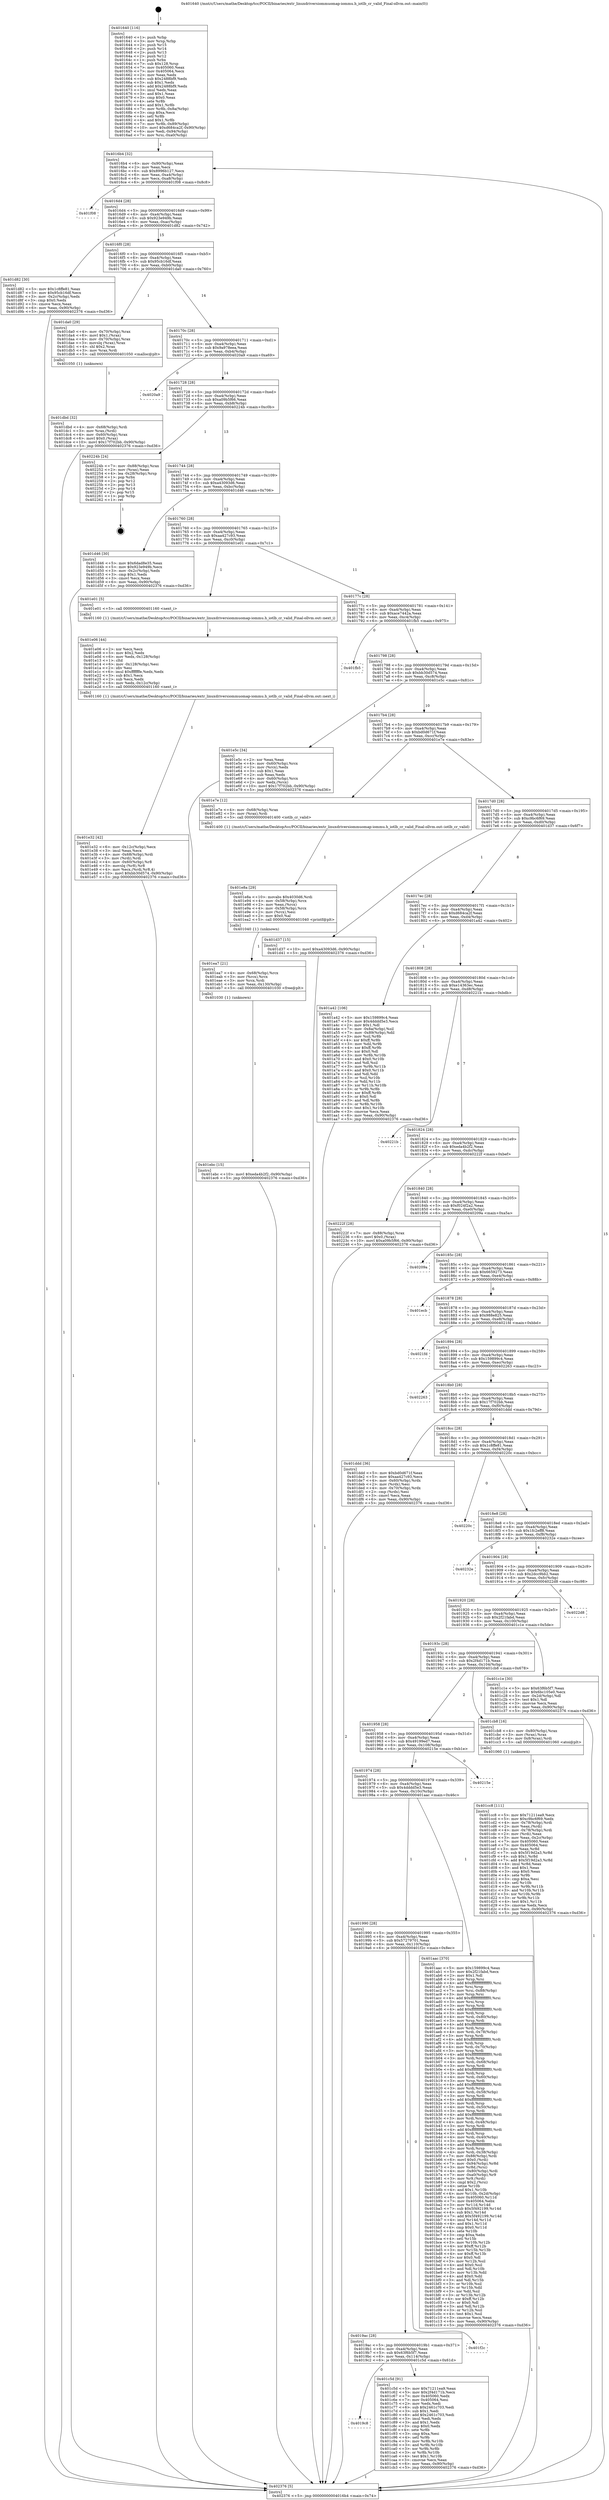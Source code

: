 digraph "0x401640" {
  label = "0x401640 (/mnt/c/Users/mathe/Desktop/tcc/POCII/binaries/extr_linuxdriversiommuomap-iommu.h_iotlb_cr_valid_Final-ollvm.out::main(0))"
  labelloc = "t"
  node[shape=record]

  Entry [label="",width=0.3,height=0.3,shape=circle,fillcolor=black,style=filled]
  "0x4016b4" [label="{
     0x4016b4 [32]\l
     | [instrs]\l
     &nbsp;&nbsp;0x4016b4 \<+6\>: mov -0x90(%rbp),%eax\l
     &nbsp;&nbsp;0x4016ba \<+2\>: mov %eax,%ecx\l
     &nbsp;&nbsp;0x4016bc \<+6\>: sub $0x8996b127,%ecx\l
     &nbsp;&nbsp;0x4016c2 \<+6\>: mov %eax,-0xa4(%rbp)\l
     &nbsp;&nbsp;0x4016c8 \<+6\>: mov %ecx,-0xa8(%rbp)\l
     &nbsp;&nbsp;0x4016ce \<+6\>: je 0000000000401f08 \<main+0x8c8\>\l
  }"]
  "0x401f08" [label="{
     0x401f08\l
  }", style=dashed]
  "0x4016d4" [label="{
     0x4016d4 [28]\l
     | [instrs]\l
     &nbsp;&nbsp;0x4016d4 \<+5\>: jmp 00000000004016d9 \<main+0x99\>\l
     &nbsp;&nbsp;0x4016d9 \<+6\>: mov -0xa4(%rbp),%eax\l
     &nbsp;&nbsp;0x4016df \<+5\>: sub $0x923e949b,%eax\l
     &nbsp;&nbsp;0x4016e4 \<+6\>: mov %eax,-0xac(%rbp)\l
     &nbsp;&nbsp;0x4016ea \<+6\>: je 0000000000401d82 \<main+0x742\>\l
  }"]
  Exit [label="",width=0.3,height=0.3,shape=circle,fillcolor=black,style=filled,peripheries=2]
  "0x401d82" [label="{
     0x401d82 [30]\l
     | [instrs]\l
     &nbsp;&nbsp;0x401d82 \<+5\>: mov $0x1c8ffe81,%eax\l
     &nbsp;&nbsp;0x401d87 \<+5\>: mov $0x95cb16df,%ecx\l
     &nbsp;&nbsp;0x401d8c \<+3\>: mov -0x2c(%rbp),%edx\l
     &nbsp;&nbsp;0x401d8f \<+3\>: cmp $0x0,%edx\l
     &nbsp;&nbsp;0x401d92 \<+3\>: cmove %ecx,%eax\l
     &nbsp;&nbsp;0x401d95 \<+6\>: mov %eax,-0x90(%rbp)\l
     &nbsp;&nbsp;0x401d9b \<+5\>: jmp 0000000000402376 \<main+0xd36\>\l
  }"]
  "0x4016f0" [label="{
     0x4016f0 [28]\l
     | [instrs]\l
     &nbsp;&nbsp;0x4016f0 \<+5\>: jmp 00000000004016f5 \<main+0xb5\>\l
     &nbsp;&nbsp;0x4016f5 \<+6\>: mov -0xa4(%rbp),%eax\l
     &nbsp;&nbsp;0x4016fb \<+5\>: sub $0x95cb16df,%eax\l
     &nbsp;&nbsp;0x401700 \<+6\>: mov %eax,-0xb0(%rbp)\l
     &nbsp;&nbsp;0x401706 \<+6\>: je 0000000000401da0 \<main+0x760\>\l
  }"]
  "0x401ebc" [label="{
     0x401ebc [15]\l
     | [instrs]\l
     &nbsp;&nbsp;0x401ebc \<+10\>: movl $0xeda4b2f2,-0x90(%rbp)\l
     &nbsp;&nbsp;0x401ec6 \<+5\>: jmp 0000000000402376 \<main+0xd36\>\l
  }"]
  "0x401da0" [label="{
     0x401da0 [29]\l
     | [instrs]\l
     &nbsp;&nbsp;0x401da0 \<+4\>: mov -0x70(%rbp),%rax\l
     &nbsp;&nbsp;0x401da4 \<+6\>: movl $0x1,(%rax)\l
     &nbsp;&nbsp;0x401daa \<+4\>: mov -0x70(%rbp),%rax\l
     &nbsp;&nbsp;0x401dae \<+3\>: movslq (%rax),%rax\l
     &nbsp;&nbsp;0x401db1 \<+4\>: shl $0x2,%rax\l
     &nbsp;&nbsp;0x401db5 \<+3\>: mov %rax,%rdi\l
     &nbsp;&nbsp;0x401db8 \<+5\>: call 0000000000401050 \<malloc@plt\>\l
     | [calls]\l
     &nbsp;&nbsp;0x401050 \{1\} (unknown)\l
  }"]
  "0x40170c" [label="{
     0x40170c [28]\l
     | [instrs]\l
     &nbsp;&nbsp;0x40170c \<+5\>: jmp 0000000000401711 \<main+0xd1\>\l
     &nbsp;&nbsp;0x401711 \<+6\>: mov -0xa4(%rbp),%eax\l
     &nbsp;&nbsp;0x401717 \<+5\>: sub $0x9a978eea,%eax\l
     &nbsp;&nbsp;0x40171c \<+6\>: mov %eax,-0xb4(%rbp)\l
     &nbsp;&nbsp;0x401722 \<+6\>: je 00000000004020a9 \<main+0xa69\>\l
  }"]
  "0x401ea7" [label="{
     0x401ea7 [21]\l
     | [instrs]\l
     &nbsp;&nbsp;0x401ea7 \<+4\>: mov -0x68(%rbp),%rcx\l
     &nbsp;&nbsp;0x401eab \<+3\>: mov (%rcx),%rcx\l
     &nbsp;&nbsp;0x401eae \<+3\>: mov %rcx,%rdi\l
     &nbsp;&nbsp;0x401eb1 \<+6\>: mov %eax,-0x130(%rbp)\l
     &nbsp;&nbsp;0x401eb7 \<+5\>: call 0000000000401030 \<free@plt\>\l
     | [calls]\l
     &nbsp;&nbsp;0x401030 \{1\} (unknown)\l
  }"]
  "0x4020a9" [label="{
     0x4020a9\l
  }", style=dashed]
  "0x401728" [label="{
     0x401728 [28]\l
     | [instrs]\l
     &nbsp;&nbsp;0x401728 \<+5\>: jmp 000000000040172d \<main+0xed\>\l
     &nbsp;&nbsp;0x40172d \<+6\>: mov -0xa4(%rbp),%eax\l
     &nbsp;&nbsp;0x401733 \<+5\>: sub $0xa09b5f66,%eax\l
     &nbsp;&nbsp;0x401738 \<+6\>: mov %eax,-0xb8(%rbp)\l
     &nbsp;&nbsp;0x40173e \<+6\>: je 000000000040224b \<main+0xc0b\>\l
  }"]
  "0x401e8a" [label="{
     0x401e8a [29]\l
     | [instrs]\l
     &nbsp;&nbsp;0x401e8a \<+10\>: movabs $0x4030d6,%rdi\l
     &nbsp;&nbsp;0x401e94 \<+4\>: mov -0x58(%rbp),%rcx\l
     &nbsp;&nbsp;0x401e98 \<+2\>: mov %eax,(%rcx)\l
     &nbsp;&nbsp;0x401e9a \<+4\>: mov -0x58(%rbp),%rcx\l
     &nbsp;&nbsp;0x401e9e \<+2\>: mov (%rcx),%esi\l
     &nbsp;&nbsp;0x401ea0 \<+2\>: mov $0x0,%al\l
     &nbsp;&nbsp;0x401ea2 \<+5\>: call 0000000000401040 \<printf@plt\>\l
     | [calls]\l
     &nbsp;&nbsp;0x401040 \{1\} (unknown)\l
  }"]
  "0x40224b" [label="{
     0x40224b [24]\l
     | [instrs]\l
     &nbsp;&nbsp;0x40224b \<+7\>: mov -0x88(%rbp),%rax\l
     &nbsp;&nbsp;0x402252 \<+2\>: mov (%rax),%eax\l
     &nbsp;&nbsp;0x402254 \<+4\>: lea -0x28(%rbp),%rsp\l
     &nbsp;&nbsp;0x402258 \<+1\>: pop %rbx\l
     &nbsp;&nbsp;0x402259 \<+2\>: pop %r12\l
     &nbsp;&nbsp;0x40225b \<+2\>: pop %r13\l
     &nbsp;&nbsp;0x40225d \<+2\>: pop %r14\l
     &nbsp;&nbsp;0x40225f \<+2\>: pop %r15\l
     &nbsp;&nbsp;0x402261 \<+1\>: pop %rbp\l
     &nbsp;&nbsp;0x402262 \<+1\>: ret\l
  }"]
  "0x401744" [label="{
     0x401744 [28]\l
     | [instrs]\l
     &nbsp;&nbsp;0x401744 \<+5\>: jmp 0000000000401749 \<main+0x109\>\l
     &nbsp;&nbsp;0x401749 \<+6\>: mov -0xa4(%rbp),%eax\l
     &nbsp;&nbsp;0x40174f \<+5\>: sub $0xa43093d6,%eax\l
     &nbsp;&nbsp;0x401754 \<+6\>: mov %eax,-0xbc(%rbp)\l
     &nbsp;&nbsp;0x40175a \<+6\>: je 0000000000401d46 \<main+0x706\>\l
  }"]
  "0x401e32" [label="{
     0x401e32 [42]\l
     | [instrs]\l
     &nbsp;&nbsp;0x401e32 \<+6\>: mov -0x12c(%rbp),%ecx\l
     &nbsp;&nbsp;0x401e38 \<+3\>: imul %eax,%ecx\l
     &nbsp;&nbsp;0x401e3b \<+4\>: mov -0x68(%rbp),%rdi\l
     &nbsp;&nbsp;0x401e3f \<+3\>: mov (%rdi),%rdi\l
     &nbsp;&nbsp;0x401e42 \<+4\>: mov -0x60(%rbp),%r8\l
     &nbsp;&nbsp;0x401e46 \<+3\>: movslq (%r8),%r8\l
     &nbsp;&nbsp;0x401e49 \<+4\>: mov %ecx,(%rdi,%r8,4)\l
     &nbsp;&nbsp;0x401e4d \<+10\>: movl $0xbb30d574,-0x90(%rbp)\l
     &nbsp;&nbsp;0x401e57 \<+5\>: jmp 0000000000402376 \<main+0xd36\>\l
  }"]
  "0x401d46" [label="{
     0x401d46 [30]\l
     | [instrs]\l
     &nbsp;&nbsp;0x401d46 \<+5\>: mov $0x6dad8e35,%eax\l
     &nbsp;&nbsp;0x401d4b \<+5\>: mov $0x923e949b,%ecx\l
     &nbsp;&nbsp;0x401d50 \<+3\>: mov -0x2c(%rbp),%edx\l
     &nbsp;&nbsp;0x401d53 \<+3\>: cmp $0x1,%edx\l
     &nbsp;&nbsp;0x401d56 \<+3\>: cmovl %ecx,%eax\l
     &nbsp;&nbsp;0x401d59 \<+6\>: mov %eax,-0x90(%rbp)\l
     &nbsp;&nbsp;0x401d5f \<+5\>: jmp 0000000000402376 \<main+0xd36\>\l
  }"]
  "0x401760" [label="{
     0x401760 [28]\l
     | [instrs]\l
     &nbsp;&nbsp;0x401760 \<+5\>: jmp 0000000000401765 \<main+0x125\>\l
     &nbsp;&nbsp;0x401765 \<+6\>: mov -0xa4(%rbp),%eax\l
     &nbsp;&nbsp;0x40176b \<+5\>: sub $0xaa427c93,%eax\l
     &nbsp;&nbsp;0x401770 \<+6\>: mov %eax,-0xc0(%rbp)\l
     &nbsp;&nbsp;0x401776 \<+6\>: je 0000000000401e01 \<main+0x7c1\>\l
  }"]
  "0x401e06" [label="{
     0x401e06 [44]\l
     | [instrs]\l
     &nbsp;&nbsp;0x401e06 \<+2\>: xor %ecx,%ecx\l
     &nbsp;&nbsp;0x401e08 \<+5\>: mov $0x2,%edx\l
     &nbsp;&nbsp;0x401e0d \<+6\>: mov %edx,-0x128(%rbp)\l
     &nbsp;&nbsp;0x401e13 \<+1\>: cltd\l
     &nbsp;&nbsp;0x401e14 \<+6\>: mov -0x128(%rbp),%esi\l
     &nbsp;&nbsp;0x401e1a \<+2\>: idiv %esi\l
     &nbsp;&nbsp;0x401e1c \<+6\>: imul $0xfffffffe,%edx,%edx\l
     &nbsp;&nbsp;0x401e22 \<+3\>: sub $0x1,%ecx\l
     &nbsp;&nbsp;0x401e25 \<+2\>: sub %ecx,%edx\l
     &nbsp;&nbsp;0x401e27 \<+6\>: mov %edx,-0x12c(%rbp)\l
     &nbsp;&nbsp;0x401e2d \<+5\>: call 0000000000401160 \<next_i\>\l
     | [calls]\l
     &nbsp;&nbsp;0x401160 \{1\} (/mnt/c/Users/mathe/Desktop/tcc/POCII/binaries/extr_linuxdriversiommuomap-iommu.h_iotlb_cr_valid_Final-ollvm.out::next_i)\l
  }"]
  "0x401e01" [label="{
     0x401e01 [5]\l
     | [instrs]\l
     &nbsp;&nbsp;0x401e01 \<+5\>: call 0000000000401160 \<next_i\>\l
     | [calls]\l
     &nbsp;&nbsp;0x401160 \{1\} (/mnt/c/Users/mathe/Desktop/tcc/POCII/binaries/extr_linuxdriversiommuomap-iommu.h_iotlb_cr_valid_Final-ollvm.out::next_i)\l
  }"]
  "0x40177c" [label="{
     0x40177c [28]\l
     | [instrs]\l
     &nbsp;&nbsp;0x40177c \<+5\>: jmp 0000000000401781 \<main+0x141\>\l
     &nbsp;&nbsp;0x401781 \<+6\>: mov -0xa4(%rbp),%eax\l
     &nbsp;&nbsp;0x401787 \<+5\>: sub $0xace7442a,%eax\l
     &nbsp;&nbsp;0x40178c \<+6\>: mov %eax,-0xc4(%rbp)\l
     &nbsp;&nbsp;0x401792 \<+6\>: je 0000000000401fb5 \<main+0x975\>\l
  }"]
  "0x401dbd" [label="{
     0x401dbd [32]\l
     | [instrs]\l
     &nbsp;&nbsp;0x401dbd \<+4\>: mov -0x68(%rbp),%rdi\l
     &nbsp;&nbsp;0x401dc1 \<+3\>: mov %rax,(%rdi)\l
     &nbsp;&nbsp;0x401dc4 \<+4\>: mov -0x60(%rbp),%rax\l
     &nbsp;&nbsp;0x401dc8 \<+6\>: movl $0x0,(%rax)\l
     &nbsp;&nbsp;0x401dce \<+10\>: movl $0x17f702bb,-0x90(%rbp)\l
     &nbsp;&nbsp;0x401dd8 \<+5\>: jmp 0000000000402376 \<main+0xd36\>\l
  }"]
  "0x401fb5" [label="{
     0x401fb5\l
  }", style=dashed]
  "0x401798" [label="{
     0x401798 [28]\l
     | [instrs]\l
     &nbsp;&nbsp;0x401798 \<+5\>: jmp 000000000040179d \<main+0x15d\>\l
     &nbsp;&nbsp;0x40179d \<+6\>: mov -0xa4(%rbp),%eax\l
     &nbsp;&nbsp;0x4017a3 \<+5\>: sub $0xbb30d574,%eax\l
     &nbsp;&nbsp;0x4017a8 \<+6\>: mov %eax,-0xc8(%rbp)\l
     &nbsp;&nbsp;0x4017ae \<+6\>: je 0000000000401e5c \<main+0x81c\>\l
  }"]
  "0x401cc8" [label="{
     0x401cc8 [111]\l
     | [instrs]\l
     &nbsp;&nbsp;0x401cc8 \<+5\>: mov $0x71211ea9,%ecx\l
     &nbsp;&nbsp;0x401ccd \<+5\>: mov $0xc9bc6f69,%edx\l
     &nbsp;&nbsp;0x401cd2 \<+4\>: mov -0x78(%rbp),%rdi\l
     &nbsp;&nbsp;0x401cd6 \<+2\>: mov %eax,(%rdi)\l
     &nbsp;&nbsp;0x401cd8 \<+4\>: mov -0x78(%rbp),%rdi\l
     &nbsp;&nbsp;0x401cdc \<+2\>: mov (%rdi),%eax\l
     &nbsp;&nbsp;0x401cde \<+3\>: mov %eax,-0x2c(%rbp)\l
     &nbsp;&nbsp;0x401ce1 \<+7\>: mov 0x405060,%eax\l
     &nbsp;&nbsp;0x401ce8 \<+7\>: mov 0x405064,%esi\l
     &nbsp;&nbsp;0x401cef \<+3\>: mov %eax,%r8d\l
     &nbsp;&nbsp;0x401cf2 \<+7\>: sub $0x5f19d2a3,%r8d\l
     &nbsp;&nbsp;0x401cf9 \<+4\>: sub $0x1,%r8d\l
     &nbsp;&nbsp;0x401cfd \<+7\>: add $0x5f19d2a3,%r8d\l
     &nbsp;&nbsp;0x401d04 \<+4\>: imul %r8d,%eax\l
     &nbsp;&nbsp;0x401d08 \<+3\>: and $0x1,%eax\l
     &nbsp;&nbsp;0x401d0b \<+3\>: cmp $0x0,%eax\l
     &nbsp;&nbsp;0x401d0e \<+4\>: sete %r9b\l
     &nbsp;&nbsp;0x401d12 \<+3\>: cmp $0xa,%esi\l
     &nbsp;&nbsp;0x401d15 \<+4\>: setl %r10b\l
     &nbsp;&nbsp;0x401d19 \<+3\>: mov %r9b,%r11b\l
     &nbsp;&nbsp;0x401d1c \<+3\>: and %r10b,%r11b\l
     &nbsp;&nbsp;0x401d1f \<+3\>: xor %r10b,%r9b\l
     &nbsp;&nbsp;0x401d22 \<+3\>: or %r9b,%r11b\l
     &nbsp;&nbsp;0x401d25 \<+4\>: test $0x1,%r11b\l
     &nbsp;&nbsp;0x401d29 \<+3\>: cmovne %edx,%ecx\l
     &nbsp;&nbsp;0x401d2c \<+6\>: mov %ecx,-0x90(%rbp)\l
     &nbsp;&nbsp;0x401d32 \<+5\>: jmp 0000000000402376 \<main+0xd36\>\l
  }"]
  "0x401e5c" [label="{
     0x401e5c [34]\l
     | [instrs]\l
     &nbsp;&nbsp;0x401e5c \<+2\>: xor %eax,%eax\l
     &nbsp;&nbsp;0x401e5e \<+4\>: mov -0x60(%rbp),%rcx\l
     &nbsp;&nbsp;0x401e62 \<+2\>: mov (%rcx),%edx\l
     &nbsp;&nbsp;0x401e64 \<+3\>: sub $0x1,%eax\l
     &nbsp;&nbsp;0x401e67 \<+2\>: sub %eax,%edx\l
     &nbsp;&nbsp;0x401e69 \<+4\>: mov -0x60(%rbp),%rcx\l
     &nbsp;&nbsp;0x401e6d \<+2\>: mov %edx,(%rcx)\l
     &nbsp;&nbsp;0x401e6f \<+10\>: movl $0x17f702bb,-0x90(%rbp)\l
     &nbsp;&nbsp;0x401e79 \<+5\>: jmp 0000000000402376 \<main+0xd36\>\l
  }"]
  "0x4017b4" [label="{
     0x4017b4 [28]\l
     | [instrs]\l
     &nbsp;&nbsp;0x4017b4 \<+5\>: jmp 00000000004017b9 \<main+0x179\>\l
     &nbsp;&nbsp;0x4017b9 \<+6\>: mov -0xa4(%rbp),%eax\l
     &nbsp;&nbsp;0x4017bf \<+5\>: sub $0xbd0d671f,%eax\l
     &nbsp;&nbsp;0x4017c4 \<+6\>: mov %eax,-0xcc(%rbp)\l
     &nbsp;&nbsp;0x4017ca \<+6\>: je 0000000000401e7e \<main+0x83e\>\l
  }"]
  "0x4019c8" [label="{
     0x4019c8\l
  }", style=dashed]
  "0x401e7e" [label="{
     0x401e7e [12]\l
     | [instrs]\l
     &nbsp;&nbsp;0x401e7e \<+4\>: mov -0x68(%rbp),%rax\l
     &nbsp;&nbsp;0x401e82 \<+3\>: mov (%rax),%rdi\l
     &nbsp;&nbsp;0x401e85 \<+5\>: call 0000000000401400 \<iotlb_cr_valid\>\l
     | [calls]\l
     &nbsp;&nbsp;0x401400 \{1\} (/mnt/c/Users/mathe/Desktop/tcc/POCII/binaries/extr_linuxdriversiommuomap-iommu.h_iotlb_cr_valid_Final-ollvm.out::iotlb_cr_valid)\l
  }"]
  "0x4017d0" [label="{
     0x4017d0 [28]\l
     | [instrs]\l
     &nbsp;&nbsp;0x4017d0 \<+5\>: jmp 00000000004017d5 \<main+0x195\>\l
     &nbsp;&nbsp;0x4017d5 \<+6\>: mov -0xa4(%rbp),%eax\l
     &nbsp;&nbsp;0x4017db \<+5\>: sub $0xc9bc6f69,%eax\l
     &nbsp;&nbsp;0x4017e0 \<+6\>: mov %eax,-0xd0(%rbp)\l
     &nbsp;&nbsp;0x4017e6 \<+6\>: je 0000000000401d37 \<main+0x6f7\>\l
  }"]
  "0x401c5d" [label="{
     0x401c5d [91]\l
     | [instrs]\l
     &nbsp;&nbsp;0x401c5d \<+5\>: mov $0x71211ea9,%eax\l
     &nbsp;&nbsp;0x401c62 \<+5\>: mov $0x2f4d171b,%ecx\l
     &nbsp;&nbsp;0x401c67 \<+7\>: mov 0x405060,%edx\l
     &nbsp;&nbsp;0x401c6e \<+7\>: mov 0x405064,%esi\l
     &nbsp;&nbsp;0x401c75 \<+2\>: mov %edx,%edi\l
     &nbsp;&nbsp;0x401c77 \<+6\>: sub $0x2461c703,%edi\l
     &nbsp;&nbsp;0x401c7d \<+3\>: sub $0x1,%edi\l
     &nbsp;&nbsp;0x401c80 \<+6\>: add $0x2461c703,%edi\l
     &nbsp;&nbsp;0x401c86 \<+3\>: imul %edi,%edx\l
     &nbsp;&nbsp;0x401c89 \<+3\>: and $0x1,%edx\l
     &nbsp;&nbsp;0x401c8c \<+3\>: cmp $0x0,%edx\l
     &nbsp;&nbsp;0x401c8f \<+4\>: sete %r8b\l
     &nbsp;&nbsp;0x401c93 \<+3\>: cmp $0xa,%esi\l
     &nbsp;&nbsp;0x401c96 \<+4\>: setl %r9b\l
     &nbsp;&nbsp;0x401c9a \<+3\>: mov %r8b,%r10b\l
     &nbsp;&nbsp;0x401c9d \<+3\>: and %r9b,%r10b\l
     &nbsp;&nbsp;0x401ca0 \<+3\>: xor %r9b,%r8b\l
     &nbsp;&nbsp;0x401ca3 \<+3\>: or %r8b,%r10b\l
     &nbsp;&nbsp;0x401ca6 \<+4\>: test $0x1,%r10b\l
     &nbsp;&nbsp;0x401caa \<+3\>: cmovne %ecx,%eax\l
     &nbsp;&nbsp;0x401cad \<+6\>: mov %eax,-0x90(%rbp)\l
     &nbsp;&nbsp;0x401cb3 \<+5\>: jmp 0000000000402376 \<main+0xd36\>\l
  }"]
  "0x401d37" [label="{
     0x401d37 [15]\l
     | [instrs]\l
     &nbsp;&nbsp;0x401d37 \<+10\>: movl $0xa43093d6,-0x90(%rbp)\l
     &nbsp;&nbsp;0x401d41 \<+5\>: jmp 0000000000402376 \<main+0xd36\>\l
  }"]
  "0x4017ec" [label="{
     0x4017ec [28]\l
     | [instrs]\l
     &nbsp;&nbsp;0x4017ec \<+5\>: jmp 00000000004017f1 \<main+0x1b1\>\l
     &nbsp;&nbsp;0x4017f1 \<+6\>: mov -0xa4(%rbp),%eax\l
     &nbsp;&nbsp;0x4017f7 \<+5\>: sub $0xd684ca2f,%eax\l
     &nbsp;&nbsp;0x4017fc \<+6\>: mov %eax,-0xd4(%rbp)\l
     &nbsp;&nbsp;0x401802 \<+6\>: je 0000000000401a42 \<main+0x402\>\l
  }"]
  "0x4019ac" [label="{
     0x4019ac [28]\l
     | [instrs]\l
     &nbsp;&nbsp;0x4019ac \<+5\>: jmp 00000000004019b1 \<main+0x371\>\l
     &nbsp;&nbsp;0x4019b1 \<+6\>: mov -0xa4(%rbp),%eax\l
     &nbsp;&nbsp;0x4019b7 \<+5\>: sub $0x63f6b5f7,%eax\l
     &nbsp;&nbsp;0x4019bc \<+6\>: mov %eax,-0x114(%rbp)\l
     &nbsp;&nbsp;0x4019c2 \<+6\>: je 0000000000401c5d \<main+0x61d\>\l
  }"]
  "0x401a42" [label="{
     0x401a42 [106]\l
     | [instrs]\l
     &nbsp;&nbsp;0x401a42 \<+5\>: mov $0x159899c4,%eax\l
     &nbsp;&nbsp;0x401a47 \<+5\>: mov $0x4dddd5e3,%ecx\l
     &nbsp;&nbsp;0x401a4c \<+2\>: mov $0x1,%dl\l
     &nbsp;&nbsp;0x401a4e \<+7\>: mov -0x8a(%rbp),%sil\l
     &nbsp;&nbsp;0x401a55 \<+7\>: mov -0x89(%rbp),%dil\l
     &nbsp;&nbsp;0x401a5c \<+3\>: mov %sil,%r8b\l
     &nbsp;&nbsp;0x401a5f \<+4\>: xor $0xff,%r8b\l
     &nbsp;&nbsp;0x401a63 \<+3\>: mov %dil,%r9b\l
     &nbsp;&nbsp;0x401a66 \<+4\>: xor $0xff,%r9b\l
     &nbsp;&nbsp;0x401a6a \<+3\>: xor $0x0,%dl\l
     &nbsp;&nbsp;0x401a6d \<+3\>: mov %r8b,%r10b\l
     &nbsp;&nbsp;0x401a70 \<+4\>: and $0x0,%r10b\l
     &nbsp;&nbsp;0x401a74 \<+3\>: and %dl,%sil\l
     &nbsp;&nbsp;0x401a77 \<+3\>: mov %r9b,%r11b\l
     &nbsp;&nbsp;0x401a7a \<+4\>: and $0x0,%r11b\l
     &nbsp;&nbsp;0x401a7e \<+3\>: and %dl,%dil\l
     &nbsp;&nbsp;0x401a81 \<+3\>: or %sil,%r10b\l
     &nbsp;&nbsp;0x401a84 \<+3\>: or %dil,%r11b\l
     &nbsp;&nbsp;0x401a87 \<+3\>: xor %r11b,%r10b\l
     &nbsp;&nbsp;0x401a8a \<+3\>: or %r9b,%r8b\l
     &nbsp;&nbsp;0x401a8d \<+4\>: xor $0xff,%r8b\l
     &nbsp;&nbsp;0x401a91 \<+3\>: or $0x0,%dl\l
     &nbsp;&nbsp;0x401a94 \<+3\>: and %dl,%r8b\l
     &nbsp;&nbsp;0x401a97 \<+3\>: or %r8b,%r10b\l
     &nbsp;&nbsp;0x401a9a \<+4\>: test $0x1,%r10b\l
     &nbsp;&nbsp;0x401a9e \<+3\>: cmovne %ecx,%eax\l
     &nbsp;&nbsp;0x401aa1 \<+6\>: mov %eax,-0x90(%rbp)\l
     &nbsp;&nbsp;0x401aa7 \<+5\>: jmp 0000000000402376 \<main+0xd36\>\l
  }"]
  "0x401808" [label="{
     0x401808 [28]\l
     | [instrs]\l
     &nbsp;&nbsp;0x401808 \<+5\>: jmp 000000000040180d \<main+0x1cd\>\l
     &nbsp;&nbsp;0x40180d \<+6\>: mov -0xa4(%rbp),%eax\l
     &nbsp;&nbsp;0x401813 \<+5\>: sub $0xe14363ec,%eax\l
     &nbsp;&nbsp;0x401818 \<+6\>: mov %eax,-0xd8(%rbp)\l
     &nbsp;&nbsp;0x40181e \<+6\>: je 000000000040221b \<main+0xbdb\>\l
  }"]
  "0x402376" [label="{
     0x402376 [5]\l
     | [instrs]\l
     &nbsp;&nbsp;0x402376 \<+5\>: jmp 00000000004016b4 \<main+0x74\>\l
  }"]
  "0x401640" [label="{
     0x401640 [116]\l
     | [instrs]\l
     &nbsp;&nbsp;0x401640 \<+1\>: push %rbp\l
     &nbsp;&nbsp;0x401641 \<+3\>: mov %rsp,%rbp\l
     &nbsp;&nbsp;0x401644 \<+2\>: push %r15\l
     &nbsp;&nbsp;0x401646 \<+2\>: push %r14\l
     &nbsp;&nbsp;0x401648 \<+2\>: push %r13\l
     &nbsp;&nbsp;0x40164a \<+2\>: push %r12\l
     &nbsp;&nbsp;0x40164c \<+1\>: push %rbx\l
     &nbsp;&nbsp;0x40164d \<+7\>: sub $0x128,%rsp\l
     &nbsp;&nbsp;0x401654 \<+7\>: mov 0x405060,%eax\l
     &nbsp;&nbsp;0x40165b \<+7\>: mov 0x405064,%ecx\l
     &nbsp;&nbsp;0x401662 \<+2\>: mov %eax,%edx\l
     &nbsp;&nbsp;0x401664 \<+6\>: sub $0x2488bf9,%edx\l
     &nbsp;&nbsp;0x40166a \<+3\>: sub $0x1,%edx\l
     &nbsp;&nbsp;0x40166d \<+6\>: add $0x2488bf9,%edx\l
     &nbsp;&nbsp;0x401673 \<+3\>: imul %edx,%eax\l
     &nbsp;&nbsp;0x401676 \<+3\>: and $0x1,%eax\l
     &nbsp;&nbsp;0x401679 \<+3\>: cmp $0x0,%eax\l
     &nbsp;&nbsp;0x40167c \<+4\>: sete %r8b\l
     &nbsp;&nbsp;0x401680 \<+4\>: and $0x1,%r8b\l
     &nbsp;&nbsp;0x401684 \<+7\>: mov %r8b,-0x8a(%rbp)\l
     &nbsp;&nbsp;0x40168b \<+3\>: cmp $0xa,%ecx\l
     &nbsp;&nbsp;0x40168e \<+4\>: setl %r8b\l
     &nbsp;&nbsp;0x401692 \<+4\>: and $0x1,%r8b\l
     &nbsp;&nbsp;0x401696 \<+7\>: mov %r8b,-0x89(%rbp)\l
     &nbsp;&nbsp;0x40169d \<+10\>: movl $0xd684ca2f,-0x90(%rbp)\l
     &nbsp;&nbsp;0x4016a7 \<+6\>: mov %edi,-0x94(%rbp)\l
     &nbsp;&nbsp;0x4016ad \<+7\>: mov %rsi,-0xa0(%rbp)\l
  }"]
  "0x401f2c" [label="{
     0x401f2c\l
  }", style=dashed]
  "0x40221b" [label="{
     0x40221b\l
  }", style=dashed]
  "0x401824" [label="{
     0x401824 [28]\l
     | [instrs]\l
     &nbsp;&nbsp;0x401824 \<+5\>: jmp 0000000000401829 \<main+0x1e9\>\l
     &nbsp;&nbsp;0x401829 \<+6\>: mov -0xa4(%rbp),%eax\l
     &nbsp;&nbsp;0x40182f \<+5\>: sub $0xeda4b2f2,%eax\l
     &nbsp;&nbsp;0x401834 \<+6\>: mov %eax,-0xdc(%rbp)\l
     &nbsp;&nbsp;0x40183a \<+6\>: je 000000000040222f \<main+0xbef\>\l
  }"]
  "0x401990" [label="{
     0x401990 [28]\l
     | [instrs]\l
     &nbsp;&nbsp;0x401990 \<+5\>: jmp 0000000000401995 \<main+0x355\>\l
     &nbsp;&nbsp;0x401995 \<+6\>: mov -0xa4(%rbp),%eax\l
     &nbsp;&nbsp;0x40199b \<+5\>: sub $0x57279701,%eax\l
     &nbsp;&nbsp;0x4019a0 \<+6\>: mov %eax,-0x110(%rbp)\l
     &nbsp;&nbsp;0x4019a6 \<+6\>: je 0000000000401f2c \<main+0x8ec\>\l
  }"]
  "0x40222f" [label="{
     0x40222f [28]\l
     | [instrs]\l
     &nbsp;&nbsp;0x40222f \<+7\>: mov -0x88(%rbp),%rax\l
     &nbsp;&nbsp;0x402236 \<+6\>: movl $0x0,(%rax)\l
     &nbsp;&nbsp;0x40223c \<+10\>: movl $0xa09b5f66,-0x90(%rbp)\l
     &nbsp;&nbsp;0x402246 \<+5\>: jmp 0000000000402376 \<main+0xd36\>\l
  }"]
  "0x401840" [label="{
     0x401840 [28]\l
     | [instrs]\l
     &nbsp;&nbsp;0x401840 \<+5\>: jmp 0000000000401845 \<main+0x205\>\l
     &nbsp;&nbsp;0x401845 \<+6\>: mov -0xa4(%rbp),%eax\l
     &nbsp;&nbsp;0x40184b \<+5\>: sub $0xf024f2a2,%eax\l
     &nbsp;&nbsp;0x401850 \<+6\>: mov %eax,-0xe0(%rbp)\l
     &nbsp;&nbsp;0x401856 \<+6\>: je 000000000040209a \<main+0xa5a\>\l
  }"]
  "0x401aac" [label="{
     0x401aac [370]\l
     | [instrs]\l
     &nbsp;&nbsp;0x401aac \<+5\>: mov $0x159899c4,%eax\l
     &nbsp;&nbsp;0x401ab1 \<+5\>: mov $0x2f21fabd,%ecx\l
     &nbsp;&nbsp;0x401ab6 \<+2\>: mov $0x1,%dl\l
     &nbsp;&nbsp;0x401ab8 \<+3\>: mov %rsp,%rsi\l
     &nbsp;&nbsp;0x401abb \<+4\>: add $0xfffffffffffffff0,%rsi\l
     &nbsp;&nbsp;0x401abf \<+3\>: mov %rsi,%rsp\l
     &nbsp;&nbsp;0x401ac2 \<+7\>: mov %rsi,-0x88(%rbp)\l
     &nbsp;&nbsp;0x401ac9 \<+3\>: mov %rsp,%rsi\l
     &nbsp;&nbsp;0x401acc \<+4\>: add $0xfffffffffffffff0,%rsi\l
     &nbsp;&nbsp;0x401ad0 \<+3\>: mov %rsi,%rsp\l
     &nbsp;&nbsp;0x401ad3 \<+3\>: mov %rsp,%rdi\l
     &nbsp;&nbsp;0x401ad6 \<+4\>: add $0xfffffffffffffff0,%rdi\l
     &nbsp;&nbsp;0x401ada \<+3\>: mov %rdi,%rsp\l
     &nbsp;&nbsp;0x401add \<+4\>: mov %rdi,-0x80(%rbp)\l
     &nbsp;&nbsp;0x401ae1 \<+3\>: mov %rsp,%rdi\l
     &nbsp;&nbsp;0x401ae4 \<+4\>: add $0xfffffffffffffff0,%rdi\l
     &nbsp;&nbsp;0x401ae8 \<+3\>: mov %rdi,%rsp\l
     &nbsp;&nbsp;0x401aeb \<+4\>: mov %rdi,-0x78(%rbp)\l
     &nbsp;&nbsp;0x401aef \<+3\>: mov %rsp,%rdi\l
     &nbsp;&nbsp;0x401af2 \<+4\>: add $0xfffffffffffffff0,%rdi\l
     &nbsp;&nbsp;0x401af6 \<+3\>: mov %rdi,%rsp\l
     &nbsp;&nbsp;0x401af9 \<+4\>: mov %rdi,-0x70(%rbp)\l
     &nbsp;&nbsp;0x401afd \<+3\>: mov %rsp,%rdi\l
     &nbsp;&nbsp;0x401b00 \<+4\>: add $0xfffffffffffffff0,%rdi\l
     &nbsp;&nbsp;0x401b04 \<+3\>: mov %rdi,%rsp\l
     &nbsp;&nbsp;0x401b07 \<+4\>: mov %rdi,-0x68(%rbp)\l
     &nbsp;&nbsp;0x401b0b \<+3\>: mov %rsp,%rdi\l
     &nbsp;&nbsp;0x401b0e \<+4\>: add $0xfffffffffffffff0,%rdi\l
     &nbsp;&nbsp;0x401b12 \<+3\>: mov %rdi,%rsp\l
     &nbsp;&nbsp;0x401b15 \<+4\>: mov %rdi,-0x60(%rbp)\l
     &nbsp;&nbsp;0x401b19 \<+3\>: mov %rsp,%rdi\l
     &nbsp;&nbsp;0x401b1c \<+4\>: add $0xfffffffffffffff0,%rdi\l
     &nbsp;&nbsp;0x401b20 \<+3\>: mov %rdi,%rsp\l
     &nbsp;&nbsp;0x401b23 \<+4\>: mov %rdi,-0x58(%rbp)\l
     &nbsp;&nbsp;0x401b27 \<+3\>: mov %rsp,%rdi\l
     &nbsp;&nbsp;0x401b2a \<+4\>: add $0xfffffffffffffff0,%rdi\l
     &nbsp;&nbsp;0x401b2e \<+3\>: mov %rdi,%rsp\l
     &nbsp;&nbsp;0x401b31 \<+4\>: mov %rdi,-0x50(%rbp)\l
     &nbsp;&nbsp;0x401b35 \<+3\>: mov %rsp,%rdi\l
     &nbsp;&nbsp;0x401b38 \<+4\>: add $0xfffffffffffffff0,%rdi\l
     &nbsp;&nbsp;0x401b3c \<+3\>: mov %rdi,%rsp\l
     &nbsp;&nbsp;0x401b3f \<+4\>: mov %rdi,-0x48(%rbp)\l
     &nbsp;&nbsp;0x401b43 \<+3\>: mov %rsp,%rdi\l
     &nbsp;&nbsp;0x401b46 \<+4\>: add $0xfffffffffffffff0,%rdi\l
     &nbsp;&nbsp;0x401b4a \<+3\>: mov %rdi,%rsp\l
     &nbsp;&nbsp;0x401b4d \<+4\>: mov %rdi,-0x40(%rbp)\l
     &nbsp;&nbsp;0x401b51 \<+3\>: mov %rsp,%rdi\l
     &nbsp;&nbsp;0x401b54 \<+4\>: add $0xfffffffffffffff0,%rdi\l
     &nbsp;&nbsp;0x401b58 \<+3\>: mov %rdi,%rsp\l
     &nbsp;&nbsp;0x401b5b \<+4\>: mov %rdi,-0x38(%rbp)\l
     &nbsp;&nbsp;0x401b5f \<+7\>: mov -0x88(%rbp),%rdi\l
     &nbsp;&nbsp;0x401b66 \<+6\>: movl $0x0,(%rdi)\l
     &nbsp;&nbsp;0x401b6c \<+7\>: mov -0x94(%rbp),%r8d\l
     &nbsp;&nbsp;0x401b73 \<+3\>: mov %r8d,(%rsi)\l
     &nbsp;&nbsp;0x401b76 \<+4\>: mov -0x80(%rbp),%rdi\l
     &nbsp;&nbsp;0x401b7a \<+7\>: mov -0xa0(%rbp),%r9\l
     &nbsp;&nbsp;0x401b81 \<+3\>: mov %r9,(%rdi)\l
     &nbsp;&nbsp;0x401b84 \<+3\>: cmpl $0x2,(%rsi)\l
     &nbsp;&nbsp;0x401b87 \<+4\>: setne %r10b\l
     &nbsp;&nbsp;0x401b8b \<+4\>: and $0x1,%r10b\l
     &nbsp;&nbsp;0x401b8f \<+4\>: mov %r10b,-0x2d(%rbp)\l
     &nbsp;&nbsp;0x401b93 \<+8\>: mov 0x405060,%r11d\l
     &nbsp;&nbsp;0x401b9b \<+7\>: mov 0x405064,%ebx\l
     &nbsp;&nbsp;0x401ba2 \<+3\>: mov %r11d,%r14d\l
     &nbsp;&nbsp;0x401ba5 \<+7\>: sub $0x5f492199,%r14d\l
     &nbsp;&nbsp;0x401bac \<+4\>: sub $0x1,%r14d\l
     &nbsp;&nbsp;0x401bb0 \<+7\>: add $0x5f492199,%r14d\l
     &nbsp;&nbsp;0x401bb7 \<+4\>: imul %r14d,%r11d\l
     &nbsp;&nbsp;0x401bbb \<+4\>: and $0x1,%r11d\l
     &nbsp;&nbsp;0x401bbf \<+4\>: cmp $0x0,%r11d\l
     &nbsp;&nbsp;0x401bc3 \<+4\>: sete %r10b\l
     &nbsp;&nbsp;0x401bc7 \<+3\>: cmp $0xa,%ebx\l
     &nbsp;&nbsp;0x401bca \<+4\>: setl %r15b\l
     &nbsp;&nbsp;0x401bce \<+3\>: mov %r10b,%r12b\l
     &nbsp;&nbsp;0x401bd1 \<+4\>: xor $0xff,%r12b\l
     &nbsp;&nbsp;0x401bd5 \<+3\>: mov %r15b,%r13b\l
     &nbsp;&nbsp;0x401bd8 \<+4\>: xor $0xff,%r13b\l
     &nbsp;&nbsp;0x401bdc \<+3\>: xor $0x0,%dl\l
     &nbsp;&nbsp;0x401bdf \<+3\>: mov %r12b,%sil\l
     &nbsp;&nbsp;0x401be2 \<+4\>: and $0x0,%sil\l
     &nbsp;&nbsp;0x401be6 \<+3\>: and %dl,%r10b\l
     &nbsp;&nbsp;0x401be9 \<+3\>: mov %r13b,%dil\l
     &nbsp;&nbsp;0x401bec \<+4\>: and $0x0,%dil\l
     &nbsp;&nbsp;0x401bf0 \<+3\>: and %dl,%r15b\l
     &nbsp;&nbsp;0x401bf3 \<+3\>: or %r10b,%sil\l
     &nbsp;&nbsp;0x401bf6 \<+3\>: or %r15b,%dil\l
     &nbsp;&nbsp;0x401bf9 \<+3\>: xor %dil,%sil\l
     &nbsp;&nbsp;0x401bfc \<+3\>: or %r13b,%r12b\l
     &nbsp;&nbsp;0x401bff \<+4\>: xor $0xff,%r12b\l
     &nbsp;&nbsp;0x401c03 \<+3\>: or $0x0,%dl\l
     &nbsp;&nbsp;0x401c06 \<+3\>: and %dl,%r12b\l
     &nbsp;&nbsp;0x401c09 \<+3\>: or %r12b,%sil\l
     &nbsp;&nbsp;0x401c0c \<+4\>: test $0x1,%sil\l
     &nbsp;&nbsp;0x401c10 \<+3\>: cmovne %ecx,%eax\l
     &nbsp;&nbsp;0x401c13 \<+6\>: mov %eax,-0x90(%rbp)\l
     &nbsp;&nbsp;0x401c19 \<+5\>: jmp 0000000000402376 \<main+0xd36\>\l
  }"]
  "0x40209a" [label="{
     0x40209a\l
  }", style=dashed]
  "0x40185c" [label="{
     0x40185c [28]\l
     | [instrs]\l
     &nbsp;&nbsp;0x40185c \<+5\>: jmp 0000000000401861 \<main+0x221\>\l
     &nbsp;&nbsp;0x401861 \<+6\>: mov -0xa4(%rbp),%eax\l
     &nbsp;&nbsp;0x401867 \<+5\>: sub $0x6659273,%eax\l
     &nbsp;&nbsp;0x40186c \<+6\>: mov %eax,-0xe4(%rbp)\l
     &nbsp;&nbsp;0x401872 \<+6\>: je 0000000000401ecb \<main+0x88b\>\l
  }"]
  "0x401974" [label="{
     0x401974 [28]\l
     | [instrs]\l
     &nbsp;&nbsp;0x401974 \<+5\>: jmp 0000000000401979 \<main+0x339\>\l
     &nbsp;&nbsp;0x401979 \<+6\>: mov -0xa4(%rbp),%eax\l
     &nbsp;&nbsp;0x40197f \<+5\>: sub $0x4dddd5e3,%eax\l
     &nbsp;&nbsp;0x401984 \<+6\>: mov %eax,-0x10c(%rbp)\l
     &nbsp;&nbsp;0x40198a \<+6\>: je 0000000000401aac \<main+0x46c\>\l
  }"]
  "0x401ecb" [label="{
     0x401ecb\l
  }", style=dashed]
  "0x401878" [label="{
     0x401878 [28]\l
     | [instrs]\l
     &nbsp;&nbsp;0x401878 \<+5\>: jmp 000000000040187d \<main+0x23d\>\l
     &nbsp;&nbsp;0x40187d \<+6\>: mov -0xa4(%rbp),%eax\l
     &nbsp;&nbsp;0x401883 \<+5\>: sub $0x988e825,%eax\l
     &nbsp;&nbsp;0x401888 \<+6\>: mov %eax,-0xe8(%rbp)\l
     &nbsp;&nbsp;0x40188e \<+6\>: je 00000000004021fd \<main+0xbbd\>\l
  }"]
  "0x40215e" [label="{
     0x40215e\l
  }", style=dashed]
  "0x4021fd" [label="{
     0x4021fd\l
  }", style=dashed]
  "0x401894" [label="{
     0x401894 [28]\l
     | [instrs]\l
     &nbsp;&nbsp;0x401894 \<+5\>: jmp 0000000000401899 \<main+0x259\>\l
     &nbsp;&nbsp;0x401899 \<+6\>: mov -0xa4(%rbp),%eax\l
     &nbsp;&nbsp;0x40189f \<+5\>: sub $0x159899c4,%eax\l
     &nbsp;&nbsp;0x4018a4 \<+6\>: mov %eax,-0xec(%rbp)\l
     &nbsp;&nbsp;0x4018aa \<+6\>: je 0000000000402263 \<main+0xc23\>\l
  }"]
  "0x401958" [label="{
     0x401958 [28]\l
     | [instrs]\l
     &nbsp;&nbsp;0x401958 \<+5\>: jmp 000000000040195d \<main+0x31d\>\l
     &nbsp;&nbsp;0x40195d \<+6\>: mov -0xa4(%rbp),%eax\l
     &nbsp;&nbsp;0x401963 \<+5\>: sub $0x49199ed7,%eax\l
     &nbsp;&nbsp;0x401968 \<+6\>: mov %eax,-0x108(%rbp)\l
     &nbsp;&nbsp;0x40196e \<+6\>: je 000000000040215e \<main+0xb1e\>\l
  }"]
  "0x402263" [label="{
     0x402263\l
  }", style=dashed]
  "0x4018b0" [label="{
     0x4018b0 [28]\l
     | [instrs]\l
     &nbsp;&nbsp;0x4018b0 \<+5\>: jmp 00000000004018b5 \<main+0x275\>\l
     &nbsp;&nbsp;0x4018b5 \<+6\>: mov -0xa4(%rbp),%eax\l
     &nbsp;&nbsp;0x4018bb \<+5\>: sub $0x17f702bb,%eax\l
     &nbsp;&nbsp;0x4018c0 \<+6\>: mov %eax,-0xf0(%rbp)\l
     &nbsp;&nbsp;0x4018c6 \<+6\>: je 0000000000401ddd \<main+0x79d\>\l
  }"]
  "0x401cb8" [label="{
     0x401cb8 [16]\l
     | [instrs]\l
     &nbsp;&nbsp;0x401cb8 \<+4\>: mov -0x80(%rbp),%rax\l
     &nbsp;&nbsp;0x401cbc \<+3\>: mov (%rax),%rax\l
     &nbsp;&nbsp;0x401cbf \<+4\>: mov 0x8(%rax),%rdi\l
     &nbsp;&nbsp;0x401cc3 \<+5\>: call 0000000000401060 \<atoi@plt\>\l
     | [calls]\l
     &nbsp;&nbsp;0x401060 \{1\} (unknown)\l
  }"]
  "0x401ddd" [label="{
     0x401ddd [36]\l
     | [instrs]\l
     &nbsp;&nbsp;0x401ddd \<+5\>: mov $0xbd0d671f,%eax\l
     &nbsp;&nbsp;0x401de2 \<+5\>: mov $0xaa427c93,%ecx\l
     &nbsp;&nbsp;0x401de7 \<+4\>: mov -0x60(%rbp),%rdx\l
     &nbsp;&nbsp;0x401deb \<+2\>: mov (%rdx),%esi\l
     &nbsp;&nbsp;0x401ded \<+4\>: mov -0x70(%rbp),%rdx\l
     &nbsp;&nbsp;0x401df1 \<+2\>: cmp (%rdx),%esi\l
     &nbsp;&nbsp;0x401df3 \<+3\>: cmovl %ecx,%eax\l
     &nbsp;&nbsp;0x401df6 \<+6\>: mov %eax,-0x90(%rbp)\l
     &nbsp;&nbsp;0x401dfc \<+5\>: jmp 0000000000402376 \<main+0xd36\>\l
  }"]
  "0x4018cc" [label="{
     0x4018cc [28]\l
     | [instrs]\l
     &nbsp;&nbsp;0x4018cc \<+5\>: jmp 00000000004018d1 \<main+0x291\>\l
     &nbsp;&nbsp;0x4018d1 \<+6\>: mov -0xa4(%rbp),%eax\l
     &nbsp;&nbsp;0x4018d7 \<+5\>: sub $0x1c8ffe81,%eax\l
     &nbsp;&nbsp;0x4018dc \<+6\>: mov %eax,-0xf4(%rbp)\l
     &nbsp;&nbsp;0x4018e2 \<+6\>: je 000000000040220c \<main+0xbcc\>\l
  }"]
  "0x40193c" [label="{
     0x40193c [28]\l
     | [instrs]\l
     &nbsp;&nbsp;0x40193c \<+5\>: jmp 0000000000401941 \<main+0x301\>\l
     &nbsp;&nbsp;0x401941 \<+6\>: mov -0xa4(%rbp),%eax\l
     &nbsp;&nbsp;0x401947 \<+5\>: sub $0x2f4d171b,%eax\l
     &nbsp;&nbsp;0x40194c \<+6\>: mov %eax,-0x104(%rbp)\l
     &nbsp;&nbsp;0x401952 \<+6\>: je 0000000000401cb8 \<main+0x678\>\l
  }"]
  "0x40220c" [label="{
     0x40220c\l
  }", style=dashed]
  "0x4018e8" [label="{
     0x4018e8 [28]\l
     | [instrs]\l
     &nbsp;&nbsp;0x4018e8 \<+5\>: jmp 00000000004018ed \<main+0x2ad\>\l
     &nbsp;&nbsp;0x4018ed \<+6\>: mov -0xa4(%rbp),%eax\l
     &nbsp;&nbsp;0x4018f3 \<+5\>: sub $0x1fc2eff8,%eax\l
     &nbsp;&nbsp;0x4018f8 \<+6\>: mov %eax,-0xf8(%rbp)\l
     &nbsp;&nbsp;0x4018fe \<+6\>: je 000000000040232e \<main+0xcee\>\l
  }"]
  "0x401c1e" [label="{
     0x401c1e [30]\l
     | [instrs]\l
     &nbsp;&nbsp;0x401c1e \<+5\>: mov $0x63f6b5f7,%eax\l
     &nbsp;&nbsp;0x401c23 \<+5\>: mov $0x6bc105e0,%ecx\l
     &nbsp;&nbsp;0x401c28 \<+3\>: mov -0x2d(%rbp),%dl\l
     &nbsp;&nbsp;0x401c2b \<+3\>: test $0x1,%dl\l
     &nbsp;&nbsp;0x401c2e \<+3\>: cmovne %ecx,%eax\l
     &nbsp;&nbsp;0x401c31 \<+6\>: mov %eax,-0x90(%rbp)\l
     &nbsp;&nbsp;0x401c37 \<+5\>: jmp 0000000000402376 \<main+0xd36\>\l
  }"]
  "0x40232e" [label="{
     0x40232e\l
  }", style=dashed]
  "0x401904" [label="{
     0x401904 [28]\l
     | [instrs]\l
     &nbsp;&nbsp;0x401904 \<+5\>: jmp 0000000000401909 \<main+0x2c9\>\l
     &nbsp;&nbsp;0x401909 \<+6\>: mov -0xa4(%rbp),%eax\l
     &nbsp;&nbsp;0x40190f \<+5\>: sub $0x2dcc9bb2,%eax\l
     &nbsp;&nbsp;0x401914 \<+6\>: mov %eax,-0xfc(%rbp)\l
     &nbsp;&nbsp;0x40191a \<+6\>: je 00000000004022d8 \<main+0xc98\>\l
  }"]
  "0x401920" [label="{
     0x401920 [28]\l
     | [instrs]\l
     &nbsp;&nbsp;0x401920 \<+5\>: jmp 0000000000401925 \<main+0x2e5\>\l
     &nbsp;&nbsp;0x401925 \<+6\>: mov -0xa4(%rbp),%eax\l
     &nbsp;&nbsp;0x40192b \<+5\>: sub $0x2f21fabd,%eax\l
     &nbsp;&nbsp;0x401930 \<+6\>: mov %eax,-0x100(%rbp)\l
     &nbsp;&nbsp;0x401936 \<+6\>: je 0000000000401c1e \<main+0x5de\>\l
  }"]
  "0x4022d8" [label="{
     0x4022d8\l
  }", style=dashed]
  Entry -> "0x401640" [label=" 1"]
  "0x4016b4" -> "0x401f08" [label=" 0"]
  "0x4016b4" -> "0x4016d4" [label=" 16"]
  "0x40224b" -> Exit [label=" 1"]
  "0x4016d4" -> "0x401d82" [label=" 1"]
  "0x4016d4" -> "0x4016f0" [label=" 15"]
  "0x40222f" -> "0x402376" [label=" 1"]
  "0x4016f0" -> "0x401da0" [label=" 1"]
  "0x4016f0" -> "0x40170c" [label=" 14"]
  "0x401ebc" -> "0x402376" [label=" 1"]
  "0x40170c" -> "0x4020a9" [label=" 0"]
  "0x40170c" -> "0x401728" [label=" 14"]
  "0x401ea7" -> "0x401ebc" [label=" 1"]
  "0x401728" -> "0x40224b" [label=" 1"]
  "0x401728" -> "0x401744" [label=" 13"]
  "0x401e8a" -> "0x401ea7" [label=" 1"]
  "0x401744" -> "0x401d46" [label=" 1"]
  "0x401744" -> "0x401760" [label=" 12"]
  "0x401e7e" -> "0x401e8a" [label=" 1"]
  "0x401760" -> "0x401e01" [label=" 1"]
  "0x401760" -> "0x40177c" [label=" 11"]
  "0x401e5c" -> "0x402376" [label=" 1"]
  "0x40177c" -> "0x401fb5" [label=" 0"]
  "0x40177c" -> "0x401798" [label=" 11"]
  "0x401e32" -> "0x402376" [label=" 1"]
  "0x401798" -> "0x401e5c" [label=" 1"]
  "0x401798" -> "0x4017b4" [label=" 10"]
  "0x401e06" -> "0x401e32" [label=" 1"]
  "0x4017b4" -> "0x401e7e" [label=" 1"]
  "0x4017b4" -> "0x4017d0" [label=" 9"]
  "0x401e01" -> "0x401e06" [label=" 1"]
  "0x4017d0" -> "0x401d37" [label=" 1"]
  "0x4017d0" -> "0x4017ec" [label=" 8"]
  "0x401ddd" -> "0x402376" [label=" 2"]
  "0x4017ec" -> "0x401a42" [label=" 1"]
  "0x4017ec" -> "0x401808" [label=" 7"]
  "0x401a42" -> "0x402376" [label=" 1"]
  "0x401640" -> "0x4016b4" [label=" 1"]
  "0x402376" -> "0x4016b4" [label=" 15"]
  "0x401da0" -> "0x401dbd" [label=" 1"]
  "0x401808" -> "0x40221b" [label=" 0"]
  "0x401808" -> "0x401824" [label=" 7"]
  "0x401d82" -> "0x402376" [label=" 1"]
  "0x401824" -> "0x40222f" [label=" 1"]
  "0x401824" -> "0x401840" [label=" 6"]
  "0x401cc8" -> "0x402376" [label=" 1"]
  "0x401840" -> "0x40209a" [label=" 0"]
  "0x401840" -> "0x40185c" [label=" 6"]
  "0x401cb8" -> "0x401cc8" [label=" 1"]
  "0x40185c" -> "0x401ecb" [label=" 0"]
  "0x40185c" -> "0x401878" [label=" 6"]
  "0x4019ac" -> "0x4019c8" [label=" 0"]
  "0x401878" -> "0x4021fd" [label=" 0"]
  "0x401878" -> "0x401894" [label=" 6"]
  "0x4019ac" -> "0x401c5d" [label=" 1"]
  "0x401894" -> "0x402263" [label=" 0"]
  "0x401894" -> "0x4018b0" [label=" 6"]
  "0x401990" -> "0x4019ac" [label=" 1"]
  "0x4018b0" -> "0x401ddd" [label=" 2"]
  "0x4018b0" -> "0x4018cc" [label=" 4"]
  "0x401990" -> "0x401f2c" [label=" 0"]
  "0x4018cc" -> "0x40220c" [label=" 0"]
  "0x4018cc" -> "0x4018e8" [label=" 4"]
  "0x401c1e" -> "0x402376" [label=" 1"]
  "0x4018e8" -> "0x40232e" [label=" 0"]
  "0x4018e8" -> "0x401904" [label=" 4"]
  "0x401aac" -> "0x402376" [label=" 1"]
  "0x401904" -> "0x4022d8" [label=" 0"]
  "0x401904" -> "0x401920" [label=" 4"]
  "0x401d37" -> "0x402376" [label=" 1"]
  "0x401920" -> "0x401c1e" [label=" 1"]
  "0x401920" -> "0x40193c" [label=" 3"]
  "0x401d46" -> "0x402376" [label=" 1"]
  "0x40193c" -> "0x401cb8" [label=" 1"]
  "0x40193c" -> "0x401958" [label=" 2"]
  "0x401dbd" -> "0x402376" [label=" 1"]
  "0x401958" -> "0x40215e" [label=" 0"]
  "0x401958" -> "0x401974" [label=" 2"]
  "0x401c5d" -> "0x402376" [label=" 1"]
  "0x401974" -> "0x401aac" [label=" 1"]
  "0x401974" -> "0x401990" [label=" 1"]
}
